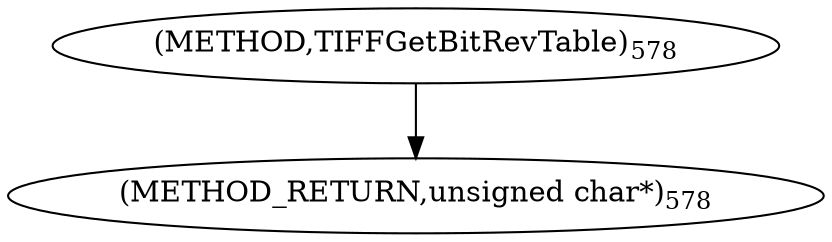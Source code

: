 digraph "TIFFGetBitRevTable" {  
"9260" [label = <(METHOD,TIFFGetBitRevTable)<SUB>578</SUB>> ]
"9262" [label = <(METHOD_RETURN,unsigned char*)<SUB>578</SUB>> ]
  "9260" -> "9262" 
}
